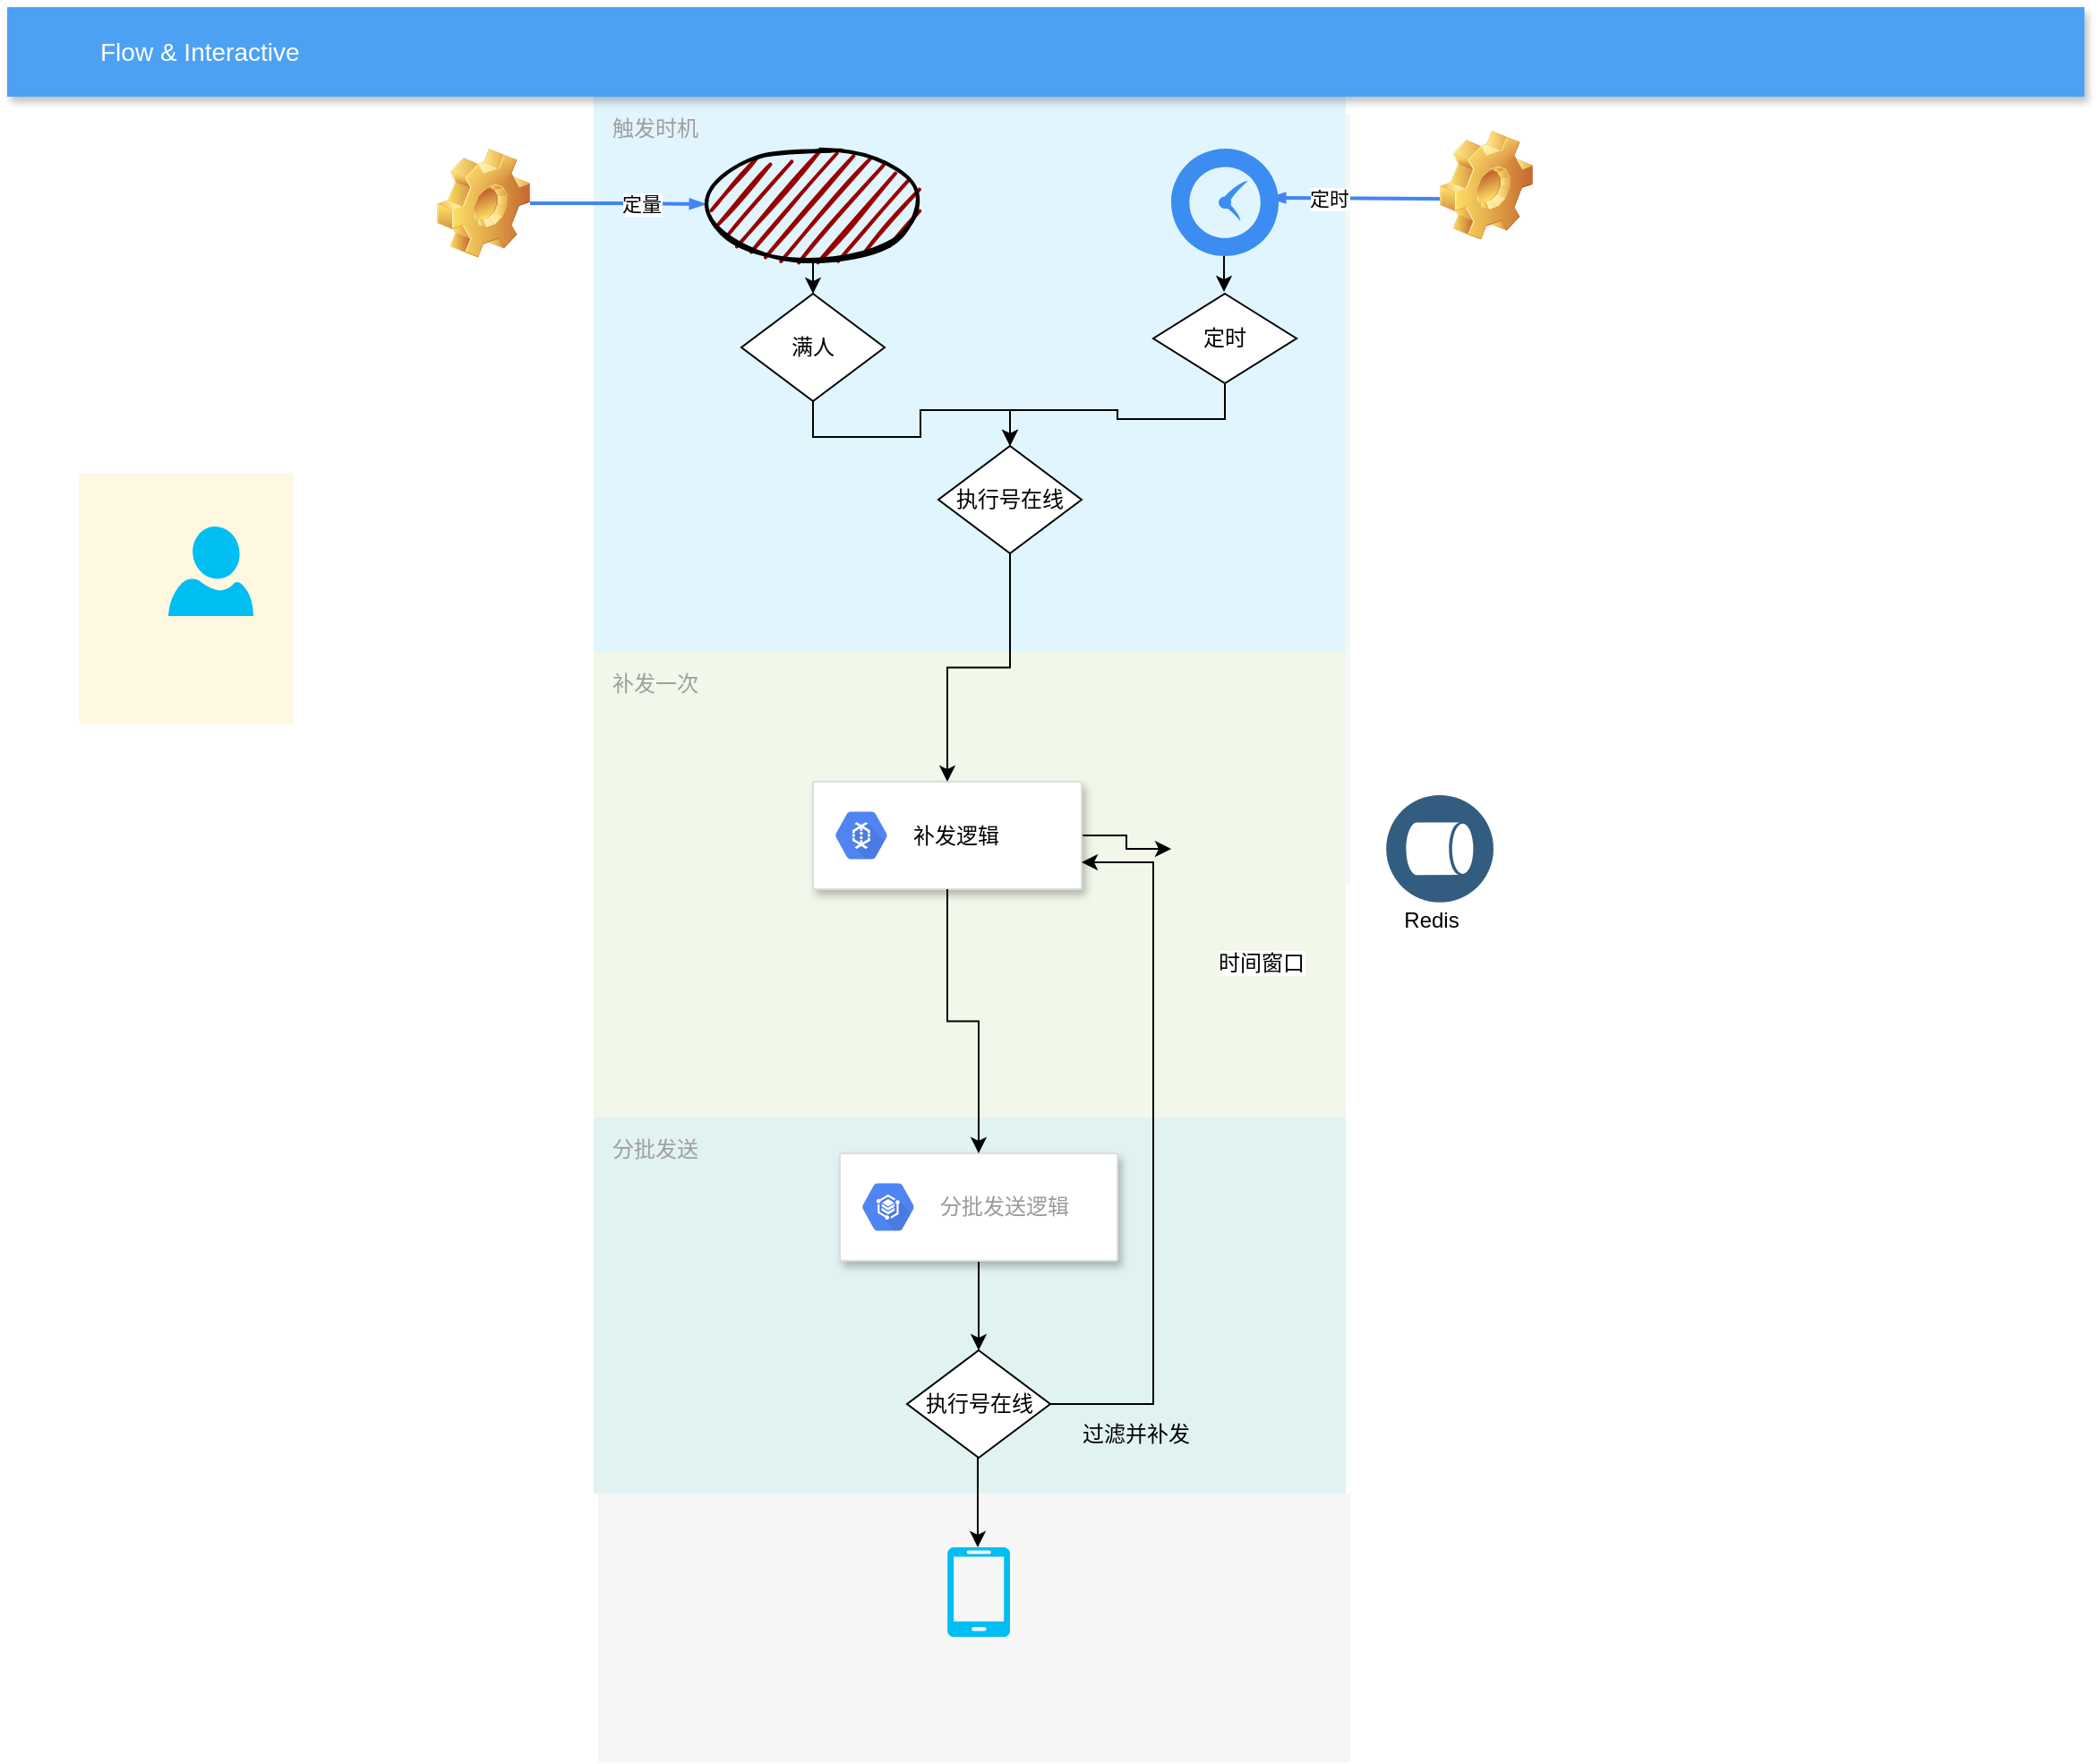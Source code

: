 <mxfile version="14.5.0" type="github">
  <diagram id="f106602c-feb2-e66a-4537-3a34d633f6aa" name="Page-1">
    <mxGraphModel dx="1022" dy="483" grid="1" gridSize="10" guides="1" tooltips="1" connect="1" arrows="1" fold="1" page="1" pageScale="1" pageWidth="1169" pageHeight="827" background="#ffffff" math="0" shadow="0">
      <root>
        <mxCell id="0" />
        <mxCell id="1" parent="0" />
        <mxCell id="G245-s3OqqWEg4Bqu4Ok-721" value="" style="fillColor=#F6F6F6;strokeColor=none;shadow=0;gradientColor=none;fontSize=14;align=left;spacing=10;fontColor=#717171;9E9E9E;verticalAlign=top;spacingTop=-4;fontStyle=0;spacingLeft=40;html=1;" parent="1" vertex="1">
          <mxGeometry x="450" y="870" width="420" height="150" as="geometry" />
        </mxCell>
        <mxCell id="14" value="" style="fillColor=#F6F6F6;strokeColor=none;shadow=0;gradientColor=none;fontSize=14;align=left;spacing=10;fontColor=#717171;9E9E9E;verticalAlign=top;spacingTop=-4;fontStyle=0;spacingLeft=40;html=1;" parent="1" vertex="1">
          <mxGeometry x="450" y="100" width="420" height="430" as="geometry" />
        </mxCell>
        <mxCell id="711" value="触发时机" style="rounded=1;absoluteArcSize=1;arcSize=2;html=1;strokeColor=none;gradientColor=none;shadow=0;dashed=0;strokeColor=none;fontSize=12;fontColor=#9E9E9E;align=left;verticalAlign=top;spacing=10;spacingTop=-4;fillColor=#E1F5FE;" parent="1" vertex="1">
          <mxGeometry x="447.5" y="90" width="420" height="310" as="geometry" />
        </mxCell>
        <mxCell id="712" style="edgeStyle=orthogonalEdgeStyle;rounded=0;html=1;labelBackgroundColor=none;startFill=1;startSize=4;endArrow=blockThin;endFill=1;endSize=4;jettySize=auto;orthogonalLoop=1;strokeColor=#4284F3;strokeWidth=2;fontSize=12;fontColor=#000000;align=center;dashed=0;entryX=0;entryY=0.5;entryDx=0;entryDy=0;" parent="1" source="X3xLiWtgRhDmQjN9PhDU-721" target="X3xLiWtgRhDmQjN9PhDU-720" edge="1">
          <mxGeometry relative="1" as="geometry">
            <mxPoint x="370" y="230" as="sourcePoint" />
          </mxGeometry>
        </mxCell>
        <mxCell id="X3xLiWtgRhDmQjN9PhDU-723" value="定量" style="edgeLabel;html=1;align=center;verticalAlign=middle;resizable=0;points=[];" vertex="1" connectable="0" parent="712">
          <mxGeometry x="0.265" relative="1" as="geometry">
            <mxPoint as="offset" />
          </mxGeometry>
        </mxCell>
        <mxCell id="706" value="" style="rounded=1;absoluteArcSize=1;arcSize=2;html=1;strokeColor=none;gradientColor=none;shadow=0;dashed=0;strokeColor=none;fontSize=12;fontColor=#9E9E9E;align=left;verticalAlign=top;spacing=10;spacingTop=-4;fillColor=#FFF8E1;" parent="1" vertex="1">
          <mxGeometry x="160" y="300" width="120" height="140" as="geometry" />
        </mxCell>
        <mxCell id="2" value="Flow &amp;amp;&amp;nbsp;Interactive" style="fillColor=#4DA1F5;strokeColor=none;shadow=1;gradientColor=none;fontSize=14;align=left;spacingLeft=50;fontColor=#ffffff;html=1;" parent="1" vertex="1">
          <mxGeometry x="120" y="40" width="1160" height="50" as="geometry" />
        </mxCell>
        <mxCell id="719" style="edgeStyle=orthogonalEdgeStyle;rounded=0;html=1;labelBackgroundColor=none;startFill=1;startSize=4;endArrow=blockThin;endFill=1;endSize=4;jettySize=auto;orthogonalLoop=1;strokeColor=#4284F3;strokeWidth=2;fontSize=12;fontColor=#000000;align=center;dashed=0;entryX=0.917;entryY=0.458;entryDx=0;entryDy=0;entryPerimeter=0;" parent="1" edge="1" target="G245-s3OqqWEg4Bqu4Ok-755">
          <mxGeometry relative="1" as="geometry">
            <Array as="points">
              <mxPoint x="920" y="147" />
            </Array>
            <mxPoint x="920" y="147" as="sourcePoint" />
            <mxPoint x="938" y="178" as="targetPoint" />
          </mxGeometry>
        </mxCell>
        <mxCell id="X3xLiWtgRhDmQjN9PhDU-724" value="定时" style="edgeLabel;html=1;align=center;verticalAlign=middle;resizable=0;points=[];" vertex="1" connectable="0" parent="719">
          <mxGeometry x="0.301" relative="1" as="geometry">
            <mxPoint as="offset" />
          </mxGeometry>
        </mxCell>
        <mxCell id="G245-s3OqqWEg4Bqu4Ok-720" value="" style="verticalLabelPosition=bottom;html=1;verticalAlign=top;align=center;strokeColor=none;fillColor=#00BEF2;shape=mxgraph.azure.mobile;pointerEvents=1;" parent="1" vertex="1">
          <mxGeometry x="645" y="900" width="35" height="50" as="geometry" />
        </mxCell>
        <mxCell id="G245-s3OqqWEg4Bqu4Ok-722" value="&lt;span style=&quot;color: rgba(0 , 0 , 0 , 0) ; font-family: monospace ; font-size: 0px&quot;&gt;%3CmxGraphModel%3E%3Croot%3E%3CmxCell%20id%3D%220%22%2F%3E%3CmxCell%20id%3D%221%22%20parent%3D%220%22%2F%3E%3CmxCell%20id%3D%222%22%20value%3D%22%22%20style%3D%22fillColor%3D%23F6F6F6%3BstrokeColor%3Dnone%3Bshadow%3D0%3BgradientColor%3Dnone%3BfontSize%3D14%3Balign%3Dleft%3Bspacing%3D10%3BfontColor%3D%23717171%3B9E9E9E%3BverticalAlign%3Dtop%3BspacingTop%3D-4%3BfontStyle%3D0%3BspacingLeft%3D40%3Bhtml%3D1%3B%22%20vertex%3D%221%22%20parent%3D%221%22%3E%3CmxGeometry%20x%3D%22450%22%20y%3D%22100%22%20width%3D%22420%22%20height%3D%22430%22%20as%3D%22geometry%22%2F%3E%3C%2FmxCell%3E%3C%2Froot%3E%3C%2FmxGraphModel%3E&lt;/span&gt;" style="verticalLabelPosition=bottom;html=1;verticalAlign=top;align=center;strokeColor=none;fillColor=#00BEF2;shape=mxgraph.azure.user;" parent="1" vertex="1">
          <mxGeometry x="210" y="330" width="47.5" height="50" as="geometry" />
        </mxCell>
        <mxCell id="G245-s3OqqWEg4Bqu4Ok-725" value="" style="html=1;fillColor=#5184F3;strokeColor=none;verticalAlign=top;labelPosition=center;verticalLabelPosition=bottom;align=center;spacingTop=-6;fontSize=11;fontStyle=1;fontColor=#999999;shape=mxgraph.gcp2.hexIcon;prIcon=cloud_run" parent="1" vertex="1">
          <mxGeometry x="490" y="414" width="66" height="58.5" as="geometry" />
        </mxCell>
        <mxCell id="G245-s3OqqWEg4Bqu4Ok-726" value="Cloud Run" style="html=1;fillColor=#5184F3;strokeColor=none;verticalAlign=top;labelPosition=center;verticalLabelPosition=bottom;align=center;spacingTop=-6;fontSize=11;fontStyle=1;fontColor=#999999;shape=mxgraph.gcp2.hexIcon;prIcon=cloud_run" parent="1" vertex="1">
          <mxGeometry x="490" y="440" width="66" height="58.5" as="geometry" />
        </mxCell>
        <mxCell id="707" value="补发一次" style="rounded=1;absoluteArcSize=1;arcSize=2;html=1;strokeColor=none;gradientColor=none;shadow=0;dashed=0;strokeColor=none;fontSize=12;fontColor=#9E9E9E;align=left;verticalAlign=top;spacing=10;spacingTop=-4;fillColor=#F1F8E9;" parent="1" vertex="1">
          <mxGeometry x="447.5" y="400" width="420" height="260" as="geometry" />
        </mxCell>
        <mxCell id="X3xLiWtgRhDmQjN9PhDU-734" style="edgeStyle=orthogonalEdgeStyle;rounded=0;orthogonalLoop=1;jettySize=auto;html=1;exitX=1;exitY=0.5;exitDx=0;exitDy=0;" edge="1" parent="1" source="G245-s3OqqWEg4Bqu4Ok-749" target="X3xLiWtgRhDmQjN9PhDU-729">
          <mxGeometry relative="1" as="geometry" />
        </mxCell>
        <mxCell id="G245-s3OqqWEg4Bqu4Ok-749" value="" style="strokeColor=#dddddd;fillColor=#ffffff;shadow=1;strokeWidth=1;rounded=1;absoluteArcSize=1;arcSize=2;fontSize=10;fontColor=#9E9E9E;align=center;html=1;" parent="1" vertex="1">
          <mxGeometry x="570" y="472.5" width="150" height="60" as="geometry" />
        </mxCell>
        <mxCell id="G245-s3OqqWEg4Bqu4Ok-750" value="&lt;font color=&quot;#000000&quot;&gt;补发逻辑&lt;/font&gt;" style="dashed=0;connectable=0;html=1;fillColor=#5184F3;strokeColor=none;shape=mxgraph.gcp2.hexIcon;prIcon=cloud_dataflow;part=1;labelPosition=right;verticalLabelPosition=middle;align=left;verticalAlign=middle;spacingLeft=5;fontColor=#999999;fontSize=12;" parent="G245-s3OqqWEg4Bqu4Ok-749" vertex="1">
          <mxGeometry y="0.5" width="44" height="39" relative="1" as="geometry">
            <mxPoint x="5" y="-19.5" as="offset" />
          </mxGeometry>
        </mxCell>
        <mxCell id="G245-s3OqqWEg4Bqu4Ok-755" value="" style="html=1;aspect=fixed;strokeColor=none;shadow=0;align=center;verticalAlign=top;fillColor=#3B8DF1;shape=mxgraph.gcp2.clock" parent="1" vertex="1">
          <mxGeometry x="770" y="119" width="60" height="60" as="geometry" />
        </mxCell>
        <mxCell id="G245-s3OqqWEg4Bqu4Ok-757" value="" style="aspect=fixed;perimeter=ellipsePerimeter;html=1;align=center;shadow=0;dashed=0;fontColor=#4277BB;labelBackgroundColor=#ffffff;fontSize=12;spacingTop=3;image;image=img/lib/ibm/data/data_services.svg;direction=south;" parent="1" vertex="1">
          <mxGeometry x="890" y="480" width="60" height="60" as="geometry" />
        </mxCell>
        <mxCell id="PuhiZ39EmkUhV1063GtV-720" value="分批发送" style="points=[[0,0,0],[0.25,0,0],[0.5,0,0],[0.75,0,0],[1,0,0],[1,0.25,0],[1,0.5,0],[1,0.75,0],[1,1,0],[0.75,1,0],[0.5,1,0],[0.25,1,0],[0,1,0],[0,0.75,0],[0,0.5,0],[0,0.25,0]];rounded=1;absoluteArcSize=1;arcSize=2;html=1;strokeColor=none;gradientColor=none;shadow=0;dashed=0;fontSize=12;fontColor=#9E9E9E;align=left;verticalAlign=top;spacing=10;spacingTop=-4;fillColor=#E0F2F1;" parent="1" vertex="1">
          <mxGeometry x="447.5" y="660" width="420" height="210" as="geometry" />
        </mxCell>
        <mxCell id="X3xLiWtgRhDmQjN9PhDU-736" style="edgeStyle=orthogonalEdgeStyle;rounded=0;orthogonalLoop=1;jettySize=auto;html=1;exitX=0.5;exitY=1;exitDx=0;exitDy=0;" edge="1" parent="1" source="PuhiZ39EmkUhV1063GtV-721" target="X3xLiWtgRhDmQjN9PhDU-740">
          <mxGeometry relative="1" as="geometry" />
        </mxCell>
        <mxCell id="PuhiZ39EmkUhV1063GtV-721" value="" style="strokeColor=#dddddd;shadow=1;strokeWidth=1;rounded=1;absoluteArcSize=1;arcSize=2;" parent="1" vertex="1">
          <mxGeometry x="585" y="680" width="155" height="60" as="geometry" />
        </mxCell>
        <mxCell id="PuhiZ39EmkUhV1063GtV-722" value="分批发送逻辑" style="dashed=0;connectable=0;html=1;fillColor=#5184F3;strokeColor=none;shape=mxgraph.gcp2.hexIcon;prIcon=gke_on_prem;part=1;labelPosition=right;verticalLabelPosition=middle;align=left;verticalAlign=middle;spacingLeft=5;fontColor=#999999;fontSize=12;" parent="PuhiZ39EmkUhV1063GtV-721" vertex="1">
          <mxGeometry y="0.5" width="44" height="39" relative="1" as="geometry">
            <mxPoint x="5" y="-19.5" as="offset" />
          </mxGeometry>
        </mxCell>
        <mxCell id="X3xLiWtgRhDmQjN9PhDU-719" value="" style="shape=image;html=1;verticalLabelPosition=bottom;verticalAlign=top;imageAspect=1;aspect=fixed;image=img/clipart/Gear_128x128.png" vertex="1" parent="1">
          <mxGeometry x="920" y="109" width="52" height="61" as="geometry" />
        </mxCell>
        <mxCell id="X3xLiWtgRhDmQjN9PhDU-731" style="edgeStyle=orthogonalEdgeStyle;rounded=0;orthogonalLoop=1;jettySize=auto;html=1;exitX=0.5;exitY=1;exitDx=0;exitDy=0;entryX=0.5;entryY=0;entryDx=0;entryDy=0;" edge="1" parent="1" source="X3xLiWtgRhDmQjN9PhDU-720" target="X3xLiWtgRhDmQjN9PhDU-725">
          <mxGeometry relative="1" as="geometry" />
        </mxCell>
        <mxCell id="X3xLiWtgRhDmQjN9PhDU-720" value="" style="ellipse;whiteSpace=wrap;html=1;strokeWidth=2;fillWeight=2;hachureGap=8;fillColor=#990000;fillStyle=dots;sketch=1;" vertex="1" parent="1">
          <mxGeometry x="510" y="120" width="120" height="60" as="geometry" />
        </mxCell>
        <mxCell id="X3xLiWtgRhDmQjN9PhDU-721" value="" style="shape=image;html=1;verticalLabelPosition=bottom;verticalAlign=top;imageAspect=1;aspect=fixed;image=img/clipart/Gear_128x128.png" vertex="1" parent="1">
          <mxGeometry x="360" y="119" width="52" height="61" as="geometry" />
        </mxCell>
        <mxCell id="X3xLiWtgRhDmQjN9PhDU-732" style="edgeStyle=orthogonalEdgeStyle;rounded=0;orthogonalLoop=1;jettySize=auto;html=1;exitX=0.5;exitY=1;exitDx=0;exitDy=0;" edge="1" parent="1" source="X3xLiWtgRhDmQjN9PhDU-725" target="X3xLiWtgRhDmQjN9PhDU-727">
          <mxGeometry relative="1" as="geometry" />
        </mxCell>
        <mxCell id="X3xLiWtgRhDmQjN9PhDU-725" value="满人" style="rhombus;whiteSpace=wrap;html=1;" vertex="1" parent="1">
          <mxGeometry x="530" y="200" width="80" height="60" as="geometry" />
        </mxCell>
        <mxCell id="X3xLiWtgRhDmQjN9PhDU-726" value="定时" style="rhombus;whiteSpace=wrap;html=1;" vertex="1" parent="1">
          <mxGeometry x="760" y="200" width="80" height="50" as="geometry" />
        </mxCell>
        <mxCell id="X3xLiWtgRhDmQjN9PhDU-733" style="edgeStyle=orthogonalEdgeStyle;rounded=0;orthogonalLoop=1;jettySize=auto;html=1;exitX=0.5;exitY=1;exitDx=0;exitDy=0;" edge="1" parent="1" source="X3xLiWtgRhDmQjN9PhDU-727" target="G245-s3OqqWEg4Bqu4Ok-749">
          <mxGeometry relative="1" as="geometry" />
        </mxCell>
        <mxCell id="X3xLiWtgRhDmQjN9PhDU-727" value="执行号在线" style="rhombus;whiteSpace=wrap;html=1;" vertex="1" parent="1">
          <mxGeometry x="640" y="285" width="80" height="60" as="geometry" />
        </mxCell>
        <mxCell id="X3xLiWtgRhDmQjN9PhDU-729" value="时间窗口" style="shape=image;html=1;verticalAlign=top;verticalLabelPosition=bottom;labelBackgroundColor=#ffffff;imageAspect=0;aspect=fixed;image=https://cdn4.iconfinder.com/data/icons/seo-and-data/500/window-time-speed-128.png" vertex="1" parent="1">
          <mxGeometry x="770" y="460" width="100" height="100" as="geometry" />
        </mxCell>
        <mxCell id="X3xLiWtgRhDmQjN9PhDU-730" value="Redis" style="text;html=1;resizable=0;autosize=1;align=center;verticalAlign=middle;points=[];fillColor=none;strokeColor=none;rounded=0;" vertex="1" parent="1">
          <mxGeometry x="890" y="540" width="50" height="20" as="geometry" />
        </mxCell>
        <mxCell id="X3xLiWtgRhDmQjN9PhDU-735" style="edgeStyle=orthogonalEdgeStyle;rounded=0;orthogonalLoop=1;jettySize=auto;html=1;exitX=0.5;exitY=1;exitDx=0;exitDy=0;" edge="1" parent="1" source="G245-s3OqqWEg4Bqu4Ok-749" target="PuhiZ39EmkUhV1063GtV-721">
          <mxGeometry relative="1" as="geometry" />
        </mxCell>
        <mxCell id="X3xLiWtgRhDmQjN9PhDU-737" style="edgeStyle=orthogonalEdgeStyle;rounded=0;orthogonalLoop=1;jettySize=auto;html=1;exitX=0.5;exitY=1;exitDx=0;exitDy=0;entryX=0.5;entryY=0;entryDx=0;entryDy=0;" edge="1" parent="1">
          <mxGeometry relative="1" as="geometry">
            <mxPoint x="799.5" y="179" as="sourcePoint" />
            <mxPoint x="799.5" y="199" as="targetPoint" />
          </mxGeometry>
        </mxCell>
        <mxCell id="X3xLiWtgRhDmQjN9PhDU-738" style="edgeStyle=orthogonalEdgeStyle;rounded=0;orthogonalLoop=1;jettySize=auto;html=1;exitX=0.5;exitY=1;exitDx=0;exitDy=0;entryX=0.5;entryY=0;entryDx=0;entryDy=0;" edge="1" parent="1" source="X3xLiWtgRhDmQjN9PhDU-726" target="X3xLiWtgRhDmQjN9PhDU-727">
          <mxGeometry relative="1" as="geometry">
            <mxPoint x="730" y="285" as="sourcePoint" />
            <mxPoint x="840" y="310" as="targetPoint" />
          </mxGeometry>
        </mxCell>
        <mxCell id="X3xLiWtgRhDmQjN9PhDU-739" style="edgeStyle=orthogonalEdgeStyle;rounded=0;orthogonalLoop=1;jettySize=auto;html=1;exitX=1;exitY=0.5;exitDx=0;exitDy=0;entryX=1;entryY=0.75;entryDx=0;entryDy=0;" edge="1" parent="1" source="X3xLiWtgRhDmQjN9PhDU-740" target="G245-s3OqqWEg4Bqu4Ok-749">
          <mxGeometry relative="1" as="geometry">
            <mxPoint x="805" y="640" as="sourcePoint" />
            <mxPoint x="770" y="767.5" as="targetPoint" />
            <Array as="points">
              <mxPoint x="760" y="820" />
              <mxPoint x="760" y="518" />
            </Array>
          </mxGeometry>
        </mxCell>
        <mxCell id="X3xLiWtgRhDmQjN9PhDU-740" value="执行号在线" style="rhombus;whiteSpace=wrap;html=1;" vertex="1" parent="1">
          <mxGeometry x="622.5" y="790" width="80" height="60" as="geometry" />
        </mxCell>
        <mxCell id="X3xLiWtgRhDmQjN9PhDU-741" style="edgeStyle=orthogonalEdgeStyle;rounded=0;orthogonalLoop=1;jettySize=auto;html=1;exitX=0.5;exitY=1;exitDx=0;exitDy=0;" edge="1" parent="1">
          <mxGeometry relative="1" as="geometry">
            <mxPoint x="662" y="850" as="sourcePoint" />
            <mxPoint x="662" y="900" as="targetPoint" />
          </mxGeometry>
        </mxCell>
        <mxCell id="X3xLiWtgRhDmQjN9PhDU-742" value="过滤并补发" style="text;html=1;resizable=0;autosize=1;align=center;verticalAlign=middle;points=[];fillColor=none;strokeColor=none;rounded=0;" vertex="1" parent="1">
          <mxGeometry x="710" y="827" width="80" height="20" as="geometry" />
        </mxCell>
      </root>
    </mxGraphModel>
  </diagram>
</mxfile>
